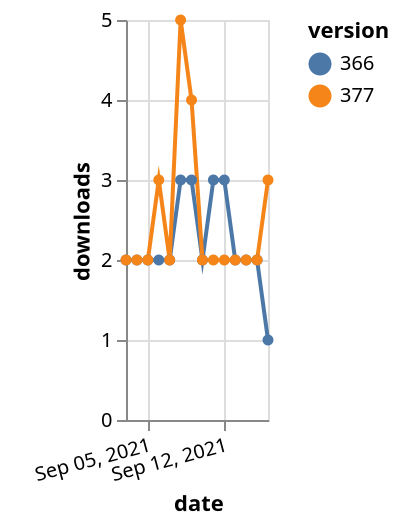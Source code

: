 {"$schema": "https://vega.github.io/schema/vega-lite/v5.json", "description": "A simple bar chart with embedded data.", "data": {"values": [{"date": "2021-09-03", "total": 2243, "delta": 2, "version": "366"}, {"date": "2021-09-04", "total": 2245, "delta": 2, "version": "366"}, {"date": "2021-09-05", "total": 2247, "delta": 2, "version": "366"}, {"date": "2021-09-06", "total": 2249, "delta": 2, "version": "366"}, {"date": "2021-09-07", "total": 2251, "delta": 2, "version": "366"}, {"date": "2021-09-08", "total": 2254, "delta": 3, "version": "366"}, {"date": "2021-09-09", "total": 2257, "delta": 3, "version": "366"}, {"date": "2021-09-10", "total": 2259, "delta": 2, "version": "366"}, {"date": "2021-09-11", "total": 2262, "delta": 3, "version": "366"}, {"date": "2021-09-12", "total": 2265, "delta": 3, "version": "366"}, {"date": "2021-09-13", "total": 2267, "delta": 2, "version": "366"}, {"date": "2021-09-14", "total": 2269, "delta": 2, "version": "366"}, {"date": "2021-09-15", "total": 2271, "delta": 2, "version": "366"}, {"date": "2021-09-16", "total": 2272, "delta": 1, "version": "366"}, {"date": "2021-09-03", "total": 2039, "delta": 2, "version": "377"}, {"date": "2021-09-04", "total": 2041, "delta": 2, "version": "377"}, {"date": "2021-09-05", "total": 2043, "delta": 2, "version": "377"}, {"date": "2021-09-06", "total": 2046, "delta": 3, "version": "377"}, {"date": "2021-09-07", "total": 2048, "delta": 2, "version": "377"}, {"date": "2021-09-08", "total": 2053, "delta": 5, "version": "377"}, {"date": "2021-09-09", "total": 2057, "delta": 4, "version": "377"}, {"date": "2021-09-10", "total": 2059, "delta": 2, "version": "377"}, {"date": "2021-09-11", "total": 2061, "delta": 2, "version": "377"}, {"date": "2021-09-12", "total": 2063, "delta": 2, "version": "377"}, {"date": "2021-09-13", "total": 2065, "delta": 2, "version": "377"}, {"date": "2021-09-14", "total": 2067, "delta": 2, "version": "377"}, {"date": "2021-09-15", "total": 2069, "delta": 2, "version": "377"}, {"date": "2021-09-16", "total": 2072, "delta": 3, "version": "377"}]}, "width": "container", "mark": {"type": "line", "point": {"filled": true}}, "encoding": {"x": {"field": "date", "type": "temporal", "timeUnit": "yearmonthdate", "title": "date", "axis": {"labelAngle": -15}}, "y": {"field": "delta", "type": "quantitative", "title": "downloads"}, "color": {"field": "version", "type": "nominal"}, "tooltip": {"field": "delta"}}}